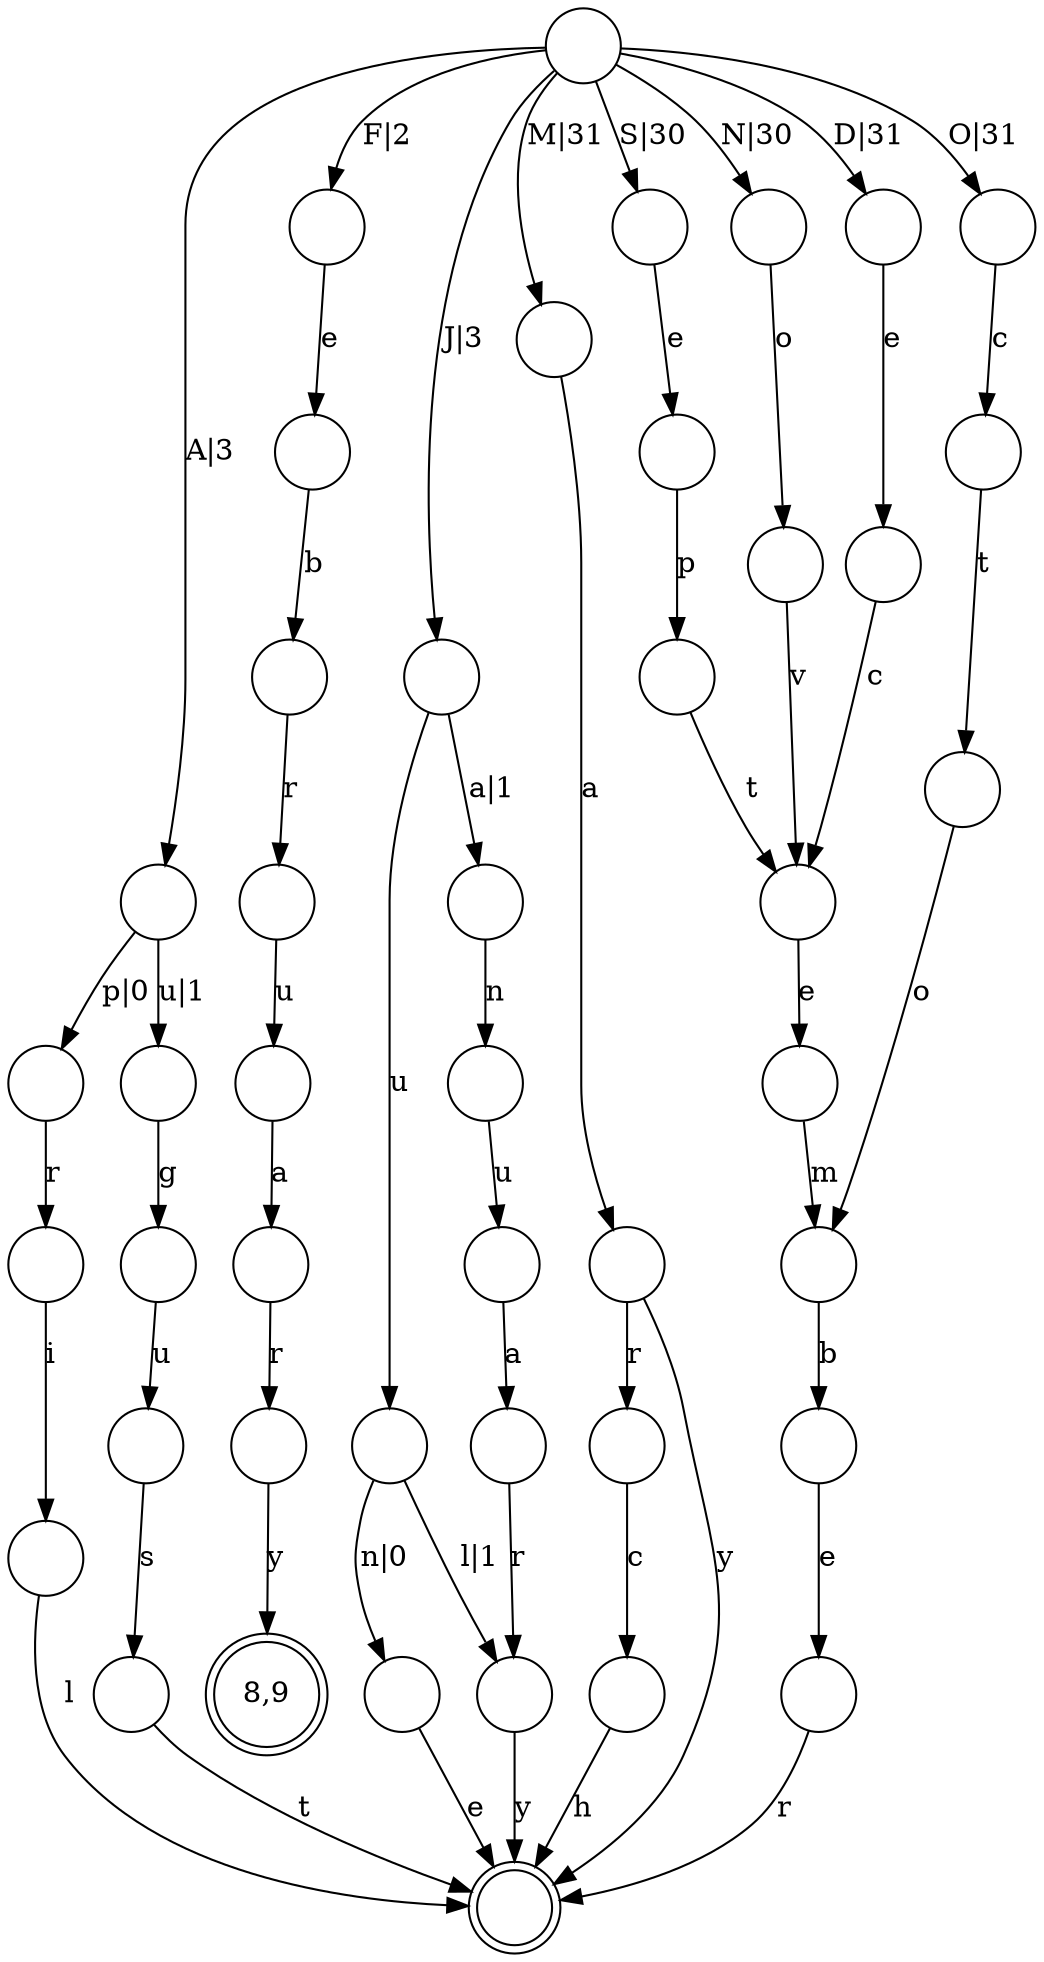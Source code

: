 digraph FST {
  "0" [shape=circle,label=""];
  "0" -> "1" [label="A|3"]
  "1" [shape=circle,label=""];
  "1" -> "2" [label="p|0"]
  "2" [shape=circle,label=""];
  "2" -> "3" [label="r"]
  "3" [shape=circle,label=""];
  "3" -> "4" [label="i"]
  "4" [shape=circle,label=""];
  "4" -> "5" [label="l"]
  "5" [shape=doublecircle,label=""];
  "1" -> "6" [label="u|1"]
  "6" [shape=circle,label=""];
  "6" -> "7" [label="g"]
  "7" [shape=circle,label=""];
  "7" -> "8" [label="u"]
  "8" [shape=circle,label=""];
  "8" -> "9" [label="s"]
  "9" [shape=circle,label=""];
  "9" -> "5" [label="t"]
  "0" -> "11" [label="D|31"]
  "11" [shape=circle,label=""];
  "11" -> "12" [label="e"]
  "12" [shape=circle,label=""];
  "12" -> "13" [label="c"]
  "13" [shape=circle,label=""];
  "13" -> "14" [label="e"]
  "14" [shape=circle,label=""];
  "14" -> "15" [label="m"]
  "15" [shape=circle,label=""];
  "15" -> "16" [label="b"]
  "16" [shape=circle,label=""];
  "16" -> "17" [label="e"]
  "17" [shape=circle,label=""];
  "17" -> "5" [label="r"]
  "0" -> "19" [label="F|2"]
  "19" [shape=circle,label=""];
  "19" -> "20" [label="e"]
  "20" [shape=circle,label=""];
  "20" -> "21" [label="b"]
  "21" [shape=circle,label=""];
  "21" -> "22" [label="r"]
  "22" [shape=circle,label=""];
  "22" -> "23" [label="u"]
  "23" [shape=circle,label=""];
  "23" -> "24" [label="a"]
  "24" [shape=circle,label=""];
  "24" -> "25" [label="r"]
  "25" [shape=circle,label=""];
  "25" -> "26" [label="y"]
  "26" [shape=doublecircle,label="8,9"];
  "0" -> "27" [label="J|3"]
  "27" [shape=circle,label=""];
  "27" -> "28" [label="a|1"]
  "28" [shape=circle,label=""];
  "28" -> "29" [label="n"]
  "29" [shape=circle,label=""];
  "29" -> "30" [label="u"]
  "30" [shape=circle,label=""];
  "30" -> "31" [label="a"]
  "31" [shape=circle,label=""];
  "31" -> "32" [label="r"]
  "32" [shape=circle,label=""];
  "32" -> "5" [label="y"]
  "27" -> "34" [label="u"]
  "34" [shape=circle,label=""];
  "34" -> "32" [label="l|1"]
  "34" -> "37" [label="n|0"]
  "37" [shape=circle,label=""];
  "37" -> "5" [label="e"]
  "0" -> "39" [label="M|31"]
  "39" [shape=circle,label=""];
  "39" -> "40" [label="a"]
  "40" [shape=circle,label=""];
  "40" -> "41" [label="r"]
  "41" [shape=circle,label=""];
  "41" -> "42" [label="c"]
  "42" [shape=circle,label=""];
  "42" -> "5" [label="h"]
  "40" -> "5" [label="y"]
  "0" -> "45" [label="N|30"]
  "45" [shape=circle,label=""];
  "45" -> "46" [label="o"]
  "46" [shape=circle,label=""];
  "46" -> "13" [label="v"]
  "0" -> "53" [label="O|31"]
  "53" [shape=circle,label=""];
  "53" -> "54" [label="c"]
  "54" [shape=circle,label=""];
  "54" -> "55" [label="t"]
  "55" [shape=circle,label=""];
  "55" -> "15" [label="o"]
  "0" -> "60" [label="S|30"]
  "60" [shape=circle,label=""];
  "60" -> "61" [label="e"]
  "61" [shape=circle,label=""];
  "61" -> "62" [label="p"]
  "62" [shape=circle,label=""];
  "62" -> "13" [label="t"]
}
